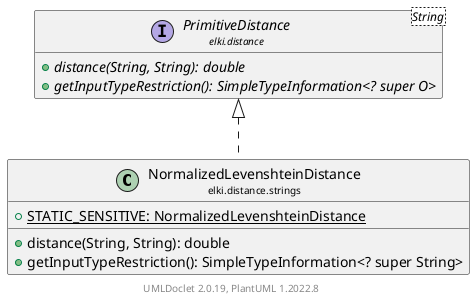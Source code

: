 @startuml
    remove .*\.(Instance|Par|Parameterizer|Factory)$
    set namespaceSeparator none
    hide empty fields
    hide empty methods

    class "<size:14>NormalizedLevenshteinDistance\n<size:10>elki.distance.strings" as elki.distance.strings.NormalizedLevenshteinDistance [[NormalizedLevenshteinDistance.html]] {
        {static} +STATIC_SENSITIVE: NormalizedLevenshteinDistance
        +distance(String, String): double
        +getInputTypeRestriction(): SimpleTypeInformation<? super String>
    }

    interface "<size:14>PrimitiveDistance\n<size:10>elki.distance" as elki.distance.PrimitiveDistance<String> [[../PrimitiveDistance.html]] {
        {abstract} +distance(String, String): double
        {abstract} +getInputTypeRestriction(): SimpleTypeInformation<? super O>
    }
    class "<size:14>NormalizedLevenshteinDistance.Par\n<size:10>elki.distance.strings" as elki.distance.strings.NormalizedLevenshteinDistance.Par [[NormalizedLevenshteinDistance.Par.html]]

    elki.distance.PrimitiveDistance <|.. elki.distance.strings.NormalizedLevenshteinDistance
    elki.distance.strings.NormalizedLevenshteinDistance +-- elki.distance.strings.NormalizedLevenshteinDistance.Par

    center footer UMLDoclet 2.0.19, PlantUML 1.2022.8
@enduml
